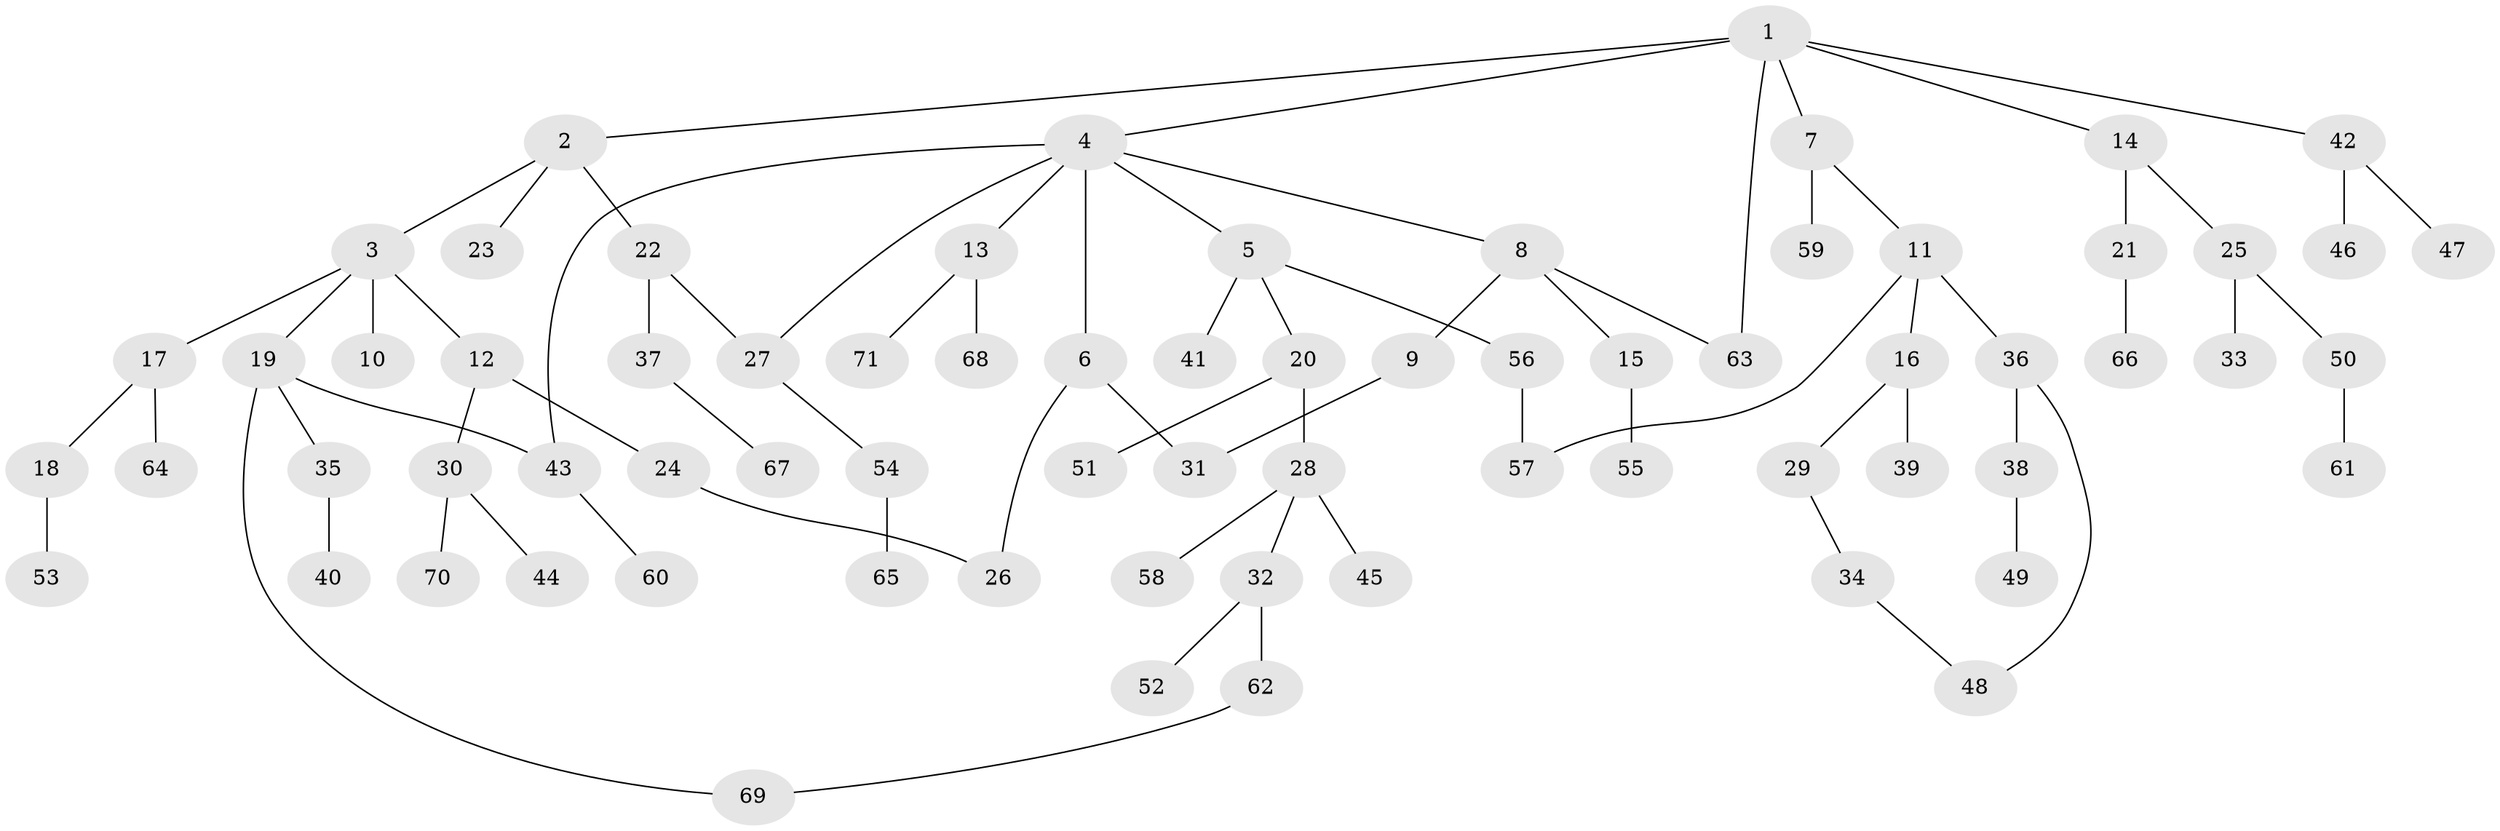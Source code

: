// Generated by graph-tools (version 1.1) at 2025/01/03/09/25 03:01:06]
// undirected, 71 vertices, 78 edges
graph export_dot {
graph [start="1"]
  node [color=gray90,style=filled];
  1;
  2;
  3;
  4;
  5;
  6;
  7;
  8;
  9;
  10;
  11;
  12;
  13;
  14;
  15;
  16;
  17;
  18;
  19;
  20;
  21;
  22;
  23;
  24;
  25;
  26;
  27;
  28;
  29;
  30;
  31;
  32;
  33;
  34;
  35;
  36;
  37;
  38;
  39;
  40;
  41;
  42;
  43;
  44;
  45;
  46;
  47;
  48;
  49;
  50;
  51;
  52;
  53;
  54;
  55;
  56;
  57;
  58;
  59;
  60;
  61;
  62;
  63;
  64;
  65;
  66;
  67;
  68;
  69;
  70;
  71;
  1 -- 2;
  1 -- 4;
  1 -- 7;
  1 -- 14;
  1 -- 42;
  1 -- 63;
  2 -- 3;
  2 -- 22;
  2 -- 23;
  3 -- 10;
  3 -- 12;
  3 -- 17;
  3 -- 19;
  4 -- 5;
  4 -- 6;
  4 -- 8;
  4 -- 13;
  4 -- 43;
  4 -- 27;
  5 -- 20;
  5 -- 41;
  5 -- 56;
  6 -- 26;
  6 -- 31;
  7 -- 11;
  7 -- 59;
  8 -- 9;
  8 -- 15;
  8 -- 63;
  9 -- 31;
  11 -- 16;
  11 -- 36;
  11 -- 57;
  12 -- 24;
  12 -- 30;
  13 -- 68;
  13 -- 71;
  14 -- 21;
  14 -- 25;
  15 -- 55;
  16 -- 29;
  16 -- 39;
  17 -- 18;
  17 -- 64;
  18 -- 53;
  19 -- 35;
  19 -- 69;
  19 -- 43;
  20 -- 28;
  20 -- 51;
  21 -- 66;
  22 -- 27;
  22 -- 37;
  24 -- 26;
  25 -- 33;
  25 -- 50;
  27 -- 54;
  28 -- 32;
  28 -- 45;
  28 -- 58;
  29 -- 34;
  30 -- 44;
  30 -- 70;
  32 -- 52;
  32 -- 62;
  34 -- 48;
  35 -- 40;
  36 -- 38;
  36 -- 48;
  37 -- 67;
  38 -- 49;
  42 -- 46;
  42 -- 47;
  43 -- 60;
  50 -- 61;
  54 -- 65;
  56 -- 57;
  62 -- 69;
}
